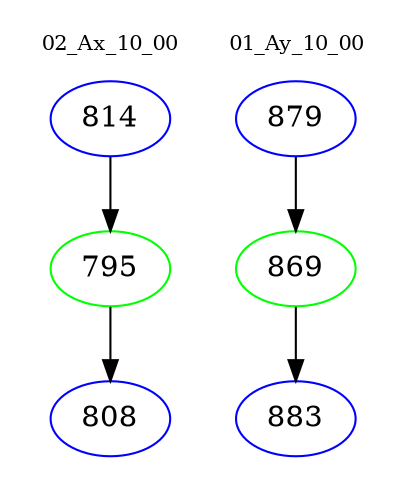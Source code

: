 digraph{
subgraph cluster_0 {
color = white
label = "02_Ax_10_00";
fontsize=10;
T0_814 [label="814", color="blue"]
T0_814 -> T0_795 [color="black"]
T0_795 [label="795", color="green"]
T0_795 -> T0_808 [color="black"]
T0_808 [label="808", color="blue"]
}
subgraph cluster_1 {
color = white
label = "01_Ay_10_00";
fontsize=10;
T1_879 [label="879", color="blue"]
T1_879 -> T1_869 [color="black"]
T1_869 [label="869", color="green"]
T1_869 -> T1_883 [color="black"]
T1_883 [label="883", color="blue"]
}
}
